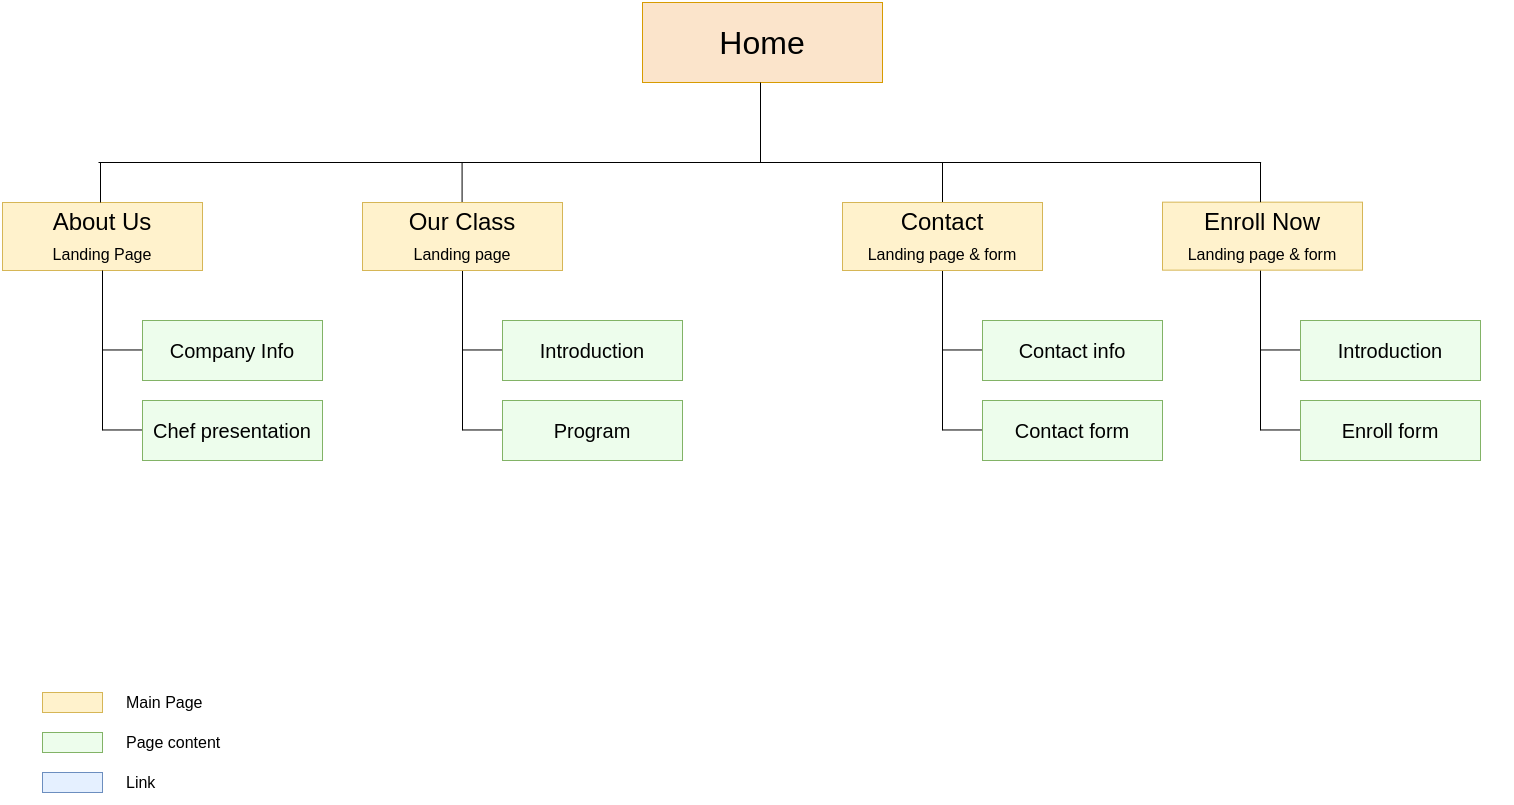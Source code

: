 <mxfile>
    <diagram id="0321H9xaBzqn8isrsgne" name="SkinNaturals">
        <mxGraphModel dx="2114" dy="445" grid="1" gridSize="10" guides="1" tooltips="1" connect="1" arrows="1" fold="1" page="1" pageScale="1" pageWidth="1169" pageHeight="827" background="none" math="0" shadow="0">
            <root>
                <mxCell id="0"/>
                <mxCell id="1" parent="0"/>
                <mxCell id="2" value="&lt;font style=&quot;font-size: 16px;&quot;&gt;Home&lt;/font&gt;" style="rounded=0;whiteSpace=wrap;html=1;strokeWidth=0.5;fillColor=#fbe4cb;strokeColor=#d79b00;fillStyle=auto;" parent="1" vertex="1">
                    <mxGeometry x="300" y="60" width="120" height="40" as="geometry"/>
                </mxCell>
                <mxCell id="15" value="" style="endArrow=none;html=1;strokeWidth=0.5;" parent="1" edge="1">
                    <mxGeometry width="50" height="50" relative="1" as="geometry">
                        <mxPoint x="359" y="100" as="sourcePoint"/>
                        <mxPoint x="359" y="140" as="targetPoint"/>
                    </mxGeometry>
                </mxCell>
                <mxCell id="16" value="" style="endArrow=none;html=1;strokeWidth=0.5;" parent="1" edge="1">
                    <mxGeometry width="50" height="50" relative="1" as="geometry">
                        <mxPoint x="28" y="140" as="sourcePoint"/>
                        <mxPoint x="609.3" y="140" as="targetPoint"/>
                    </mxGeometry>
                </mxCell>
                <mxCell id="92" value="" style="endArrow=none;html=1;fontSize=16;strokeWidth=0.5;exitX=0.5;exitY=-0.005;exitDx=0;exitDy=0;exitPerimeter=0;" parent="1" edge="1">
                    <mxGeometry width="50" height="50" relative="1" as="geometry">
                        <mxPoint x="450" y="160" as="sourcePoint"/>
                        <mxPoint x="450" y="140.17" as="targetPoint"/>
                    </mxGeometry>
                </mxCell>
                <mxCell id="95" value="" style="group;rotation=90;" parent="1" vertex="1" connectable="0">
                    <mxGeometry x="560" y="140.0" width="160" height="188.83" as="geometry"/>
                </mxCell>
                <mxCell id="130" value="" style="group" vertex="1" connectable="0" parent="95">
                    <mxGeometry x="49" y="53.0" width="110" height="96" as="geometry"/>
                </mxCell>
                <mxCell id="131" value="" style="endArrow=none;html=1;strokeWidth=0.5;fontSize=10;" edge="1" parent="130">
                    <mxGeometry width="50" height="50" relative="1" as="geometry">
                        <mxPoint y="40.74" as="sourcePoint"/>
                        <mxPoint x="55" y="40.74" as="targetPoint"/>
                    </mxGeometry>
                </mxCell>
                <mxCell id="132" value="" style="endArrow=none;html=1;strokeWidth=0.5;fontSize=10;" edge="1" parent="130">
                    <mxGeometry width="50" height="50" relative="1" as="geometry">
                        <mxPoint y="80.74" as="sourcePoint"/>
                        <mxPoint x="55" y="80.74" as="targetPoint"/>
                    </mxGeometry>
                </mxCell>
                <mxCell id="133" value="&lt;font style=&quot;font-size: 10px;&quot;&gt;Introduction&lt;/font&gt;" style="rounded=0;whiteSpace=wrap;html=1;strokeWidth=0.5;fillColor=#EDFDEC;strokeColor=#82b366;" vertex="1" parent="130">
                    <mxGeometry x="20" y="26" width="90" height="30" as="geometry"/>
                </mxCell>
                <mxCell id="134" value="&lt;font style=&quot;font-size: 10px;&quot;&gt;Enroll form&lt;/font&gt;" style="rounded=0;whiteSpace=wrap;html=1;strokeWidth=0.5;fillColor=#EDFDEC;strokeColor=#82b366;" vertex="1" parent="130">
                    <mxGeometry x="20" y="66" width="90" height="30" as="geometry"/>
                </mxCell>
                <mxCell id="135" value="" style="endArrow=none;html=1;strokeWidth=0.5;fontSize=10;" edge="1" parent="130">
                    <mxGeometry width="50" height="50" relative="1" as="geometry">
                        <mxPoint y="81" as="sourcePoint"/>
                        <mxPoint as="targetPoint"/>
                    </mxGeometry>
                </mxCell>
                <mxCell id="96" value="&lt;font style=&quot;&quot;&gt;Enroll Now&lt;br&gt;&lt;/font&gt;&lt;font style=&quot;font-size: 8px;&quot;&gt;Landing page &amp;amp; form&lt;/font&gt;" style="rounded=0;whiteSpace=wrap;html=1;strokeWidth=0.5;fillColor=#fff2cc;strokeColor=#d6b656;" parent="95" vertex="1">
                    <mxGeometry y="19.83" width="100" height="34" as="geometry"/>
                </mxCell>
                <mxCell id="105" value="" style="endArrow=none;html=1;fontSize=16;strokeWidth=0.5;exitX=0.5;exitY=-0.005;exitDx=0;exitDy=0;exitPerimeter=0;" parent="95" edge="1">
                    <mxGeometry width="50" height="50" relative="1" as="geometry">
                        <mxPoint x="49" y="19.83" as="sourcePoint"/>
                        <mxPoint x="49" as="targetPoint"/>
                    </mxGeometry>
                </mxCell>
                <mxCell id="121" value="" style="group;" parent="1" vertex="1" connectable="0">
                    <mxGeometry y="400" width="110" height="60" as="geometry"/>
                </mxCell>
                <mxCell id="117" value="" style="rounded=0;whiteSpace=wrap;html=1;fillStyle=auto;strokeWidth=0.5;fontSize=8;fillColor=#fff2cc;strokeColor=#d6b656;" parent="121" vertex="1">
                    <mxGeometry y="5" width="30" height="10" as="geometry"/>
                </mxCell>
                <mxCell id="118" value="Main Page" style="text;html=1;align=left;verticalAlign=middle;resizable=0;points=[];autosize=1;strokeColor=none;fillColor=none;fontSize=8;" parent="121" vertex="1">
                    <mxGeometry x="40" width="60" height="20" as="geometry"/>
                </mxCell>
                <mxCell id="113" value="" style="rounded=0;whiteSpace=wrap;html=1;fillStyle=auto;strokeWidth=0.5;fontSize=8;fillColor=#E5F0FF;strokeColor=#6c8ebf;" parent="121" vertex="1">
                    <mxGeometry y="45" width="30" height="10" as="geometry"/>
                </mxCell>
                <mxCell id="114" value="Link" style="text;html=1;align=left;verticalAlign=middle;resizable=0;points=[];autosize=1;strokeColor=none;fillColor=none;fontSize=8;" parent="121" vertex="1">
                    <mxGeometry x="40" y="40" width="40" height="20" as="geometry"/>
                </mxCell>
                <mxCell id="119" value="" style="rounded=0;whiteSpace=wrap;html=1;fillStyle=auto;strokeWidth=0.5;fontSize=8;fillColor=#EDFDEC;strokeColor=#82b366;" parent="121" vertex="1">
                    <mxGeometry y="25" width="30" height="10" as="geometry"/>
                </mxCell>
                <mxCell id="120" value="Page content" style="text;html=1;align=left;verticalAlign=middle;resizable=0;points=[];autosize=1;strokeColor=none;fillColor=none;fontSize=8;" parent="121" vertex="1">
                    <mxGeometry x="40" y="20" width="70" height="20" as="geometry"/>
                </mxCell>
                <mxCell id="17" value="About Us&lt;br&gt;&lt;font style=&quot;font-size: 8px;&quot;&gt;Landing Page&lt;/font&gt;" style="rounded=0;whiteSpace=wrap;html=1;strokeWidth=0.5;fillColor=#fff2cc;strokeColor=#d6b656;" parent="1" vertex="1">
                    <mxGeometry x="-20" y="160" width="100" height="34" as="geometry"/>
                </mxCell>
                <mxCell id="79" value="" style="endArrow=none;html=1;fontSize=16;strokeWidth=0.5;exitX=0.5;exitY=-0.005;exitDx=0;exitDy=0;exitPerimeter=0;" parent="1" edge="1">
                    <mxGeometry width="50" height="50" relative="1" as="geometry">
                        <mxPoint x="29" y="160" as="sourcePoint"/>
                        <mxPoint x="29" y="140.17" as="targetPoint"/>
                    </mxGeometry>
                </mxCell>
                <mxCell id="51" value="" style="endArrow=none;html=1;strokeWidth=0.5;fontSize=10;" parent="1" edge="1">
                    <mxGeometry width="50" height="50" relative="1" as="geometry">
                        <mxPoint x="30" y="274" as="sourcePoint"/>
                        <mxPoint x="30" y="194.0" as="targetPoint"/>
                    </mxGeometry>
                </mxCell>
                <mxCell id="53" value="" style="endArrow=none;html=1;strokeWidth=0.5;fontSize=10;" parent="1" edge="1">
                    <mxGeometry width="50" height="50" relative="1" as="geometry">
                        <mxPoint x="30" y="233.74" as="sourcePoint"/>
                        <mxPoint x="85" y="233.74" as="targetPoint"/>
                    </mxGeometry>
                </mxCell>
                <mxCell id="54" value="" style="endArrow=none;html=1;strokeWidth=0.5;fontSize=10;" parent="1" edge="1">
                    <mxGeometry width="50" height="50" relative="1" as="geometry">
                        <mxPoint x="30" y="273.74" as="sourcePoint"/>
                        <mxPoint x="85" y="273.74" as="targetPoint"/>
                    </mxGeometry>
                </mxCell>
                <mxCell id="25" value="&lt;font style=&quot;font-size: 10px;&quot;&gt;Company Info&lt;/font&gt;" style="rounded=0;whiteSpace=wrap;html=1;strokeWidth=0.5;fillColor=#EDFDEC;strokeColor=#82b366;" parent="1" vertex="1">
                    <mxGeometry x="50" y="219" width="90" height="30" as="geometry"/>
                </mxCell>
                <mxCell id="29" value="&lt;font style=&quot;font-size: 10px;&quot;&gt;Chef presentation&lt;/font&gt;" style="rounded=0;whiteSpace=wrap;html=1;strokeWidth=0.5;fillColor=#EDFDEC;strokeColor=#82b366;" parent="1" vertex="1">
                    <mxGeometry x="50" y="259" width="90" height="30" as="geometry"/>
                </mxCell>
                <mxCell id="80" value="" style="endArrow=none;html=1;fontSize=16;strokeWidth=0.5;exitX=0.5;exitY=-0.005;exitDx=0;exitDy=0;exitPerimeter=0;" parent="1" edge="1">
                    <mxGeometry width="50" height="50" relative="1" as="geometry">
                        <mxPoint x="209.79" y="160" as="sourcePoint"/>
                        <mxPoint x="209.79" y="140.17" as="targetPoint"/>
                    </mxGeometry>
                </mxCell>
                <mxCell id="72" value="" style="endArrow=none;html=1;strokeWidth=0.5;fontSize=10;" parent="1" edge="1">
                    <mxGeometry width="50" height="50" relative="1" as="geometry">
                        <mxPoint x="210" y="270" as="sourcePoint"/>
                        <mxPoint x="210" y="194.0" as="targetPoint"/>
                    </mxGeometry>
                </mxCell>
                <mxCell id="123" value="" style="group" vertex="1" connectable="0" parent="1">
                    <mxGeometry x="210" y="193" width="110" height="96" as="geometry"/>
                </mxCell>
                <mxCell id="73" value="" style="endArrow=none;html=1;strokeWidth=0.5;fontSize=10;" parent="123" edge="1">
                    <mxGeometry width="50" height="50" relative="1" as="geometry">
                        <mxPoint y="40.74" as="sourcePoint"/>
                        <mxPoint x="55" y="40.74" as="targetPoint"/>
                    </mxGeometry>
                </mxCell>
                <mxCell id="74" value="" style="endArrow=none;html=1;strokeWidth=0.5;fontSize=10;" parent="123" edge="1">
                    <mxGeometry width="50" height="50" relative="1" as="geometry">
                        <mxPoint y="80.74" as="sourcePoint"/>
                        <mxPoint x="55" y="80.74" as="targetPoint"/>
                    </mxGeometry>
                </mxCell>
                <mxCell id="76" value="&lt;font style=&quot;font-size: 10px;&quot;&gt;Introduction&lt;/font&gt;" style="rounded=0;whiteSpace=wrap;html=1;strokeWidth=0.5;fillColor=#EDFDEC;strokeColor=#82b366;" parent="123" vertex="1">
                    <mxGeometry x="20" y="26" width="90" height="30" as="geometry"/>
                </mxCell>
                <mxCell id="77" value="&lt;font style=&quot;font-size: 10px;&quot;&gt;Program&lt;/font&gt;" style="rounded=0;whiteSpace=wrap;html=1;strokeWidth=0.5;fillColor=#EDFDEC;strokeColor=#82b366;" parent="123" vertex="1">
                    <mxGeometry x="20" y="66" width="90" height="30" as="geometry"/>
                </mxCell>
                <mxCell id="122" value="" style="endArrow=none;html=1;strokeWidth=0.5;fontSize=10;" edge="1" parent="123">
                    <mxGeometry width="50" height="50" relative="1" as="geometry">
                        <mxPoint y="81" as="sourcePoint"/>
                        <mxPoint as="targetPoint"/>
                    </mxGeometry>
                </mxCell>
                <mxCell id="62" value="Our Class&lt;br&gt;&lt;font style=&quot;font-size: 8px;&quot;&gt;Landing page&lt;/font&gt;" style="rounded=0;whiteSpace=wrap;html=1;strokeWidth=0.5;fillColor=#fff2cc;strokeColor=#d6b656;" parent="1" vertex="1">
                    <mxGeometry x="160" y="160" width="100" height="34" as="geometry"/>
                </mxCell>
                <mxCell id="82" value="" style="group;" parent="1" vertex="1" connectable="0">
                    <mxGeometry x="400" y="160" width="160" height="169" as="geometry"/>
                </mxCell>
                <mxCell id="124" value="" style="group" vertex="1" connectable="0" parent="82">
                    <mxGeometry x="50" y="33" width="110" height="96" as="geometry"/>
                </mxCell>
                <mxCell id="125" value="" style="endArrow=none;html=1;strokeWidth=0.5;fontSize=10;" edge="1" parent="124">
                    <mxGeometry width="50" height="50" relative="1" as="geometry">
                        <mxPoint y="40.74" as="sourcePoint"/>
                        <mxPoint x="55" y="40.74" as="targetPoint"/>
                    </mxGeometry>
                </mxCell>
                <mxCell id="126" value="" style="endArrow=none;html=1;strokeWidth=0.5;fontSize=10;" edge="1" parent="124">
                    <mxGeometry width="50" height="50" relative="1" as="geometry">
                        <mxPoint y="80.74" as="sourcePoint"/>
                        <mxPoint x="55" y="80.74" as="targetPoint"/>
                    </mxGeometry>
                </mxCell>
                <mxCell id="127" value="&lt;font style=&quot;font-size: 10px;&quot;&gt;Contact info&lt;/font&gt;" style="rounded=0;whiteSpace=wrap;html=1;strokeWidth=0.5;fillColor=#EDFDEC;strokeColor=#82b366;" vertex="1" parent="124">
                    <mxGeometry x="20" y="26" width="90" height="30" as="geometry"/>
                </mxCell>
                <mxCell id="128" value="&lt;font style=&quot;font-size: 10px;&quot;&gt;Contact form&lt;/font&gt;" style="rounded=0;whiteSpace=wrap;html=1;strokeWidth=0.5;fillColor=#EDFDEC;strokeColor=#82b366;" vertex="1" parent="124">
                    <mxGeometry x="20" y="66" width="90" height="30" as="geometry"/>
                </mxCell>
                <mxCell id="129" value="" style="endArrow=none;html=1;strokeWidth=0.5;fontSize=10;" edge="1" parent="124">
                    <mxGeometry width="50" height="50" relative="1" as="geometry">
                        <mxPoint y="81" as="sourcePoint"/>
                        <mxPoint as="targetPoint"/>
                    </mxGeometry>
                </mxCell>
                <mxCell id="83" value="&lt;font style=&quot;&quot;&gt;Contact&lt;br&gt;&lt;/font&gt;&lt;font style=&quot;font-size: 8px;&quot;&gt;Landing page &amp;amp; form&lt;/font&gt;" style="rounded=0;whiteSpace=wrap;html=1;strokeWidth=0.5;fillColor=#fff2cc;strokeColor=#d6b656;" parent="82" vertex="1">
                    <mxGeometry width="100" height="34" as="geometry"/>
                </mxCell>
            </root>
        </mxGraphModel>
    </diagram>
</mxfile>